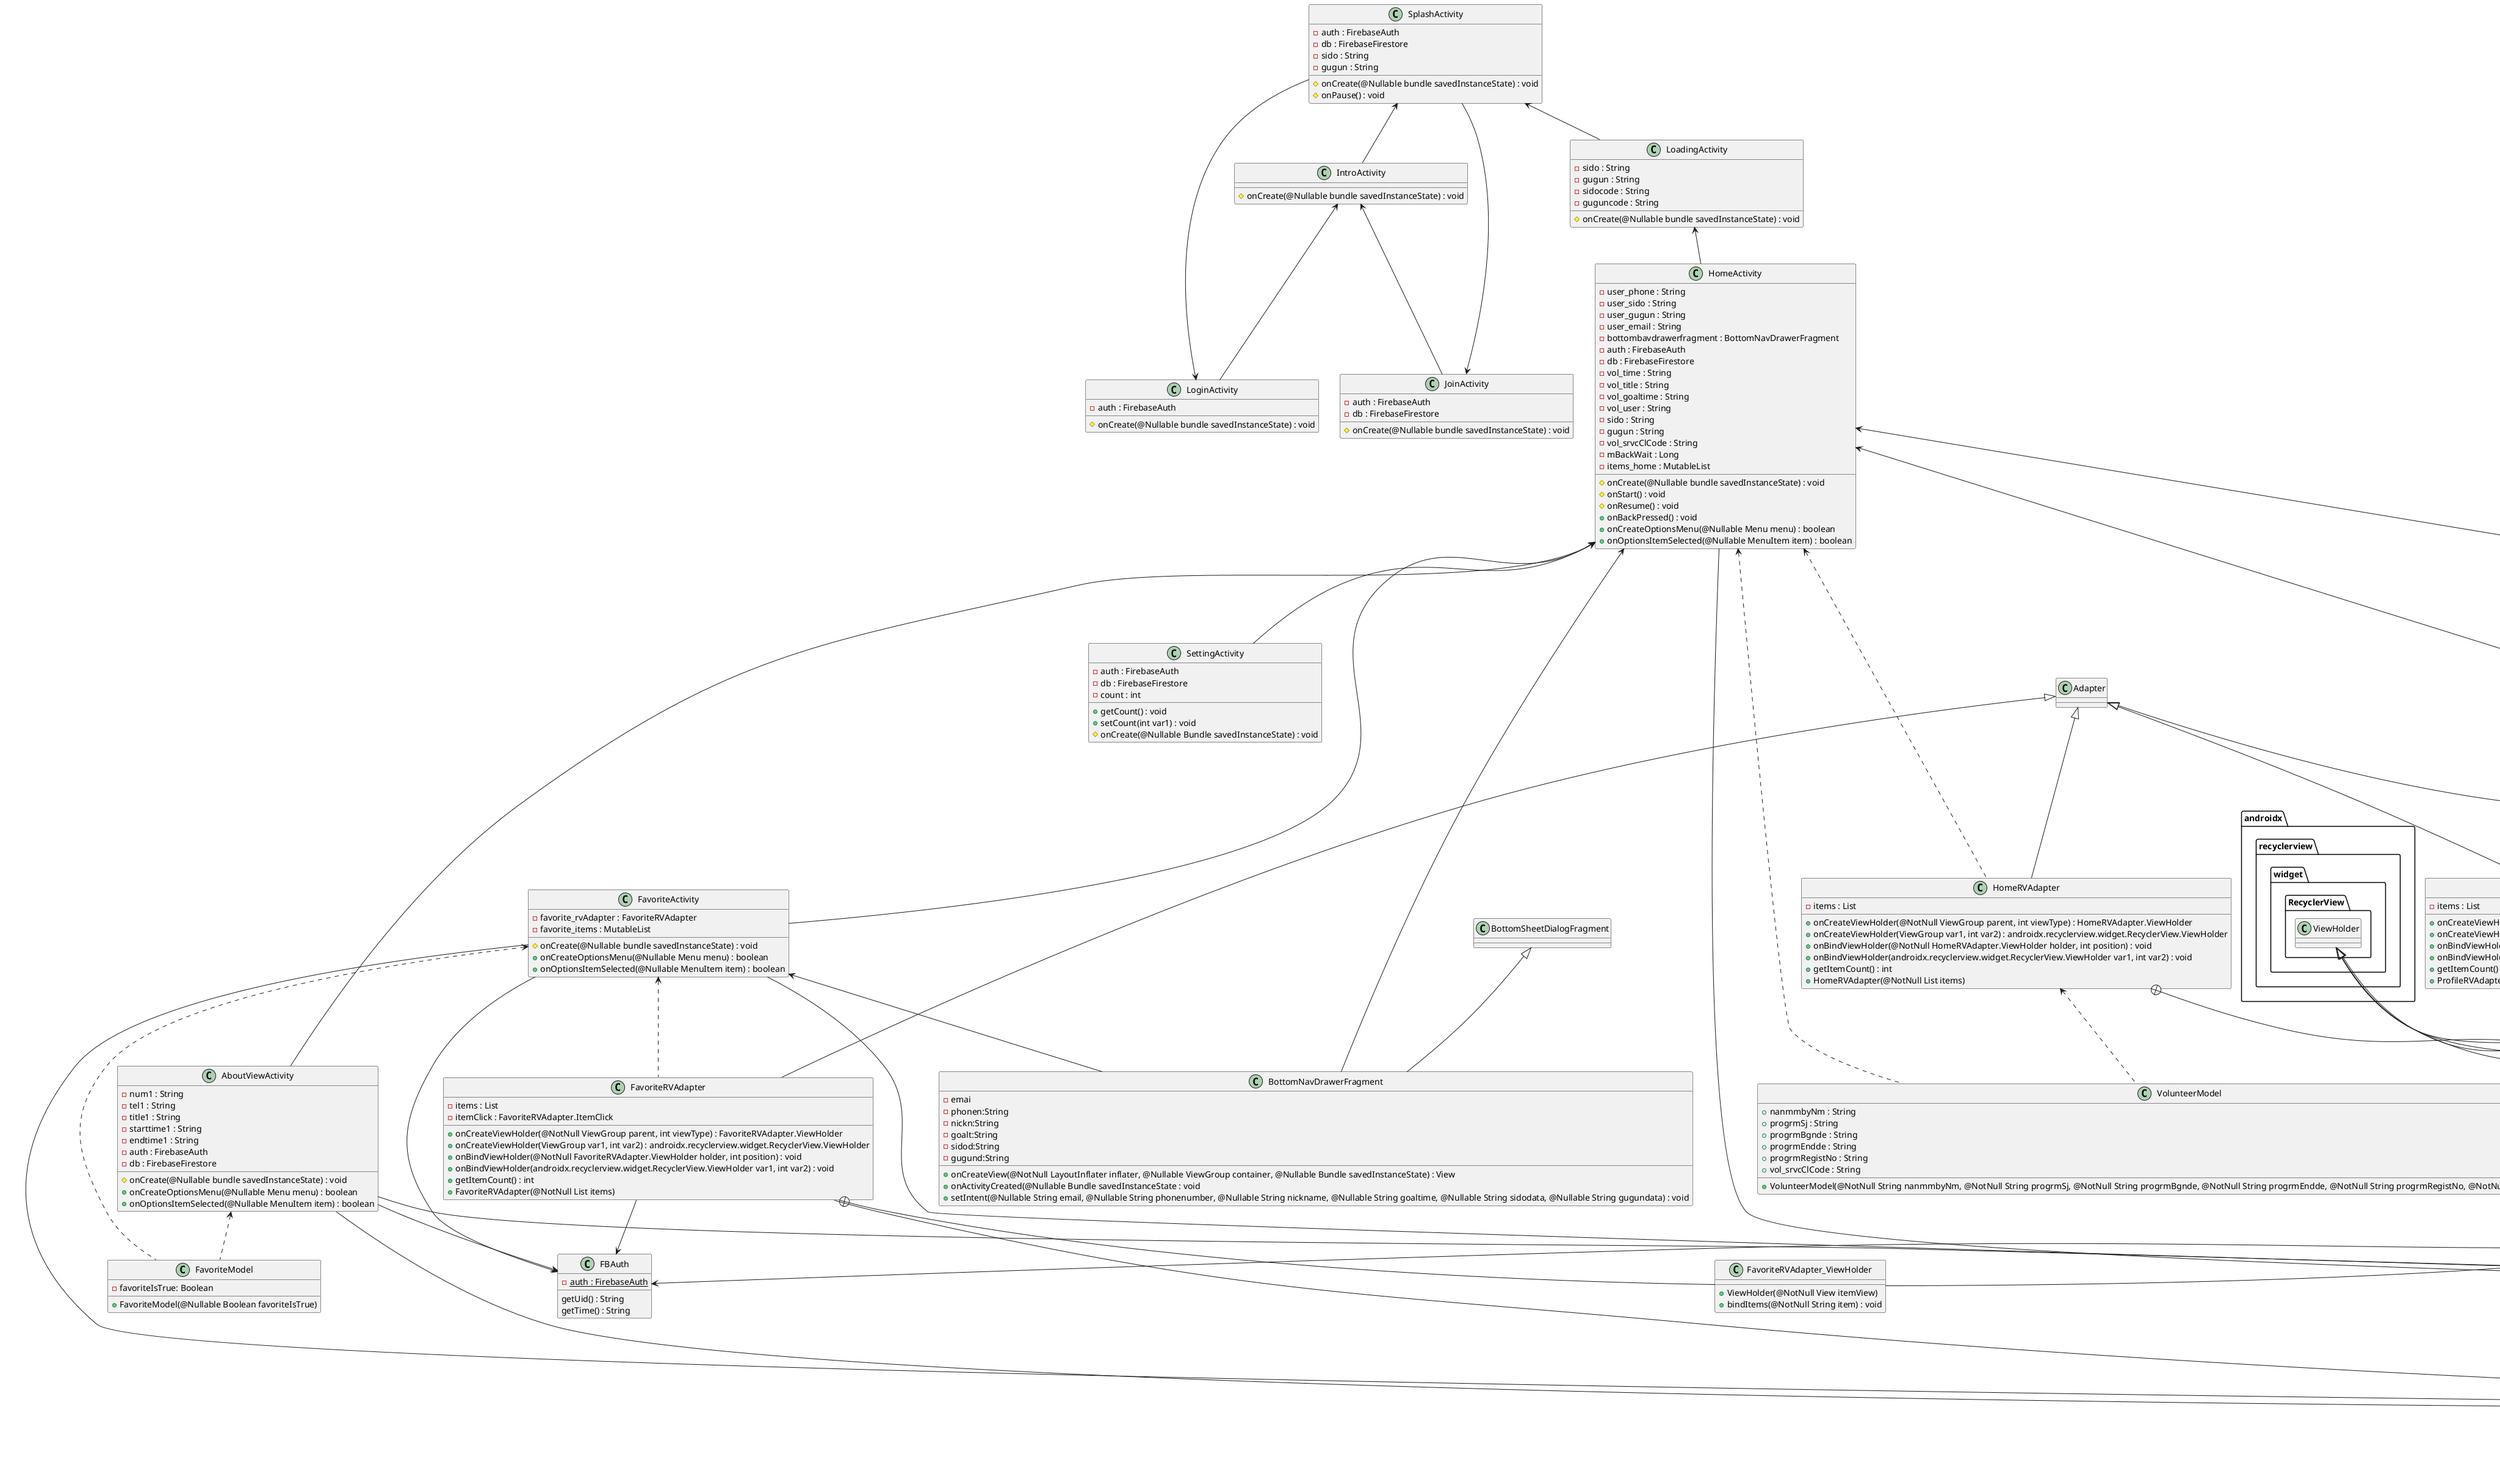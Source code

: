 @@ -0,0 +1,281 @@
@startuml
'https://plantuml.com/class-diagram

SplashActivity <-- IntroActivity
SplashActivity <-- LoadingActivity
LoadingActivity <-- HomeActivity
IntroActivity <-- LoginActivity
IntroActivity <-- JoinActivity
LoginActivity <-- SplashActivity
JoinActivity <-- SplashActivity
HomeActivity <-- ProfileActivity
HomeActivity <-- AboutViewActivity
HomeActivity <-- CommActivity
HomeActivity <-- FavoriteActivity
CommActivity <--> ReviewActivity
CommActivity <-- BoardWriteActivity
ReviewActivity <-- BoardWriteActivity
BoardWriteActivity <-- BoardInsideActivity
HomeActivity <-- SettingActivity

HomeActivity <..VolunteerModel
HomeRVAdapter <..VolunteerModel
AboutViewActivity <.. FavoriteModel
FavoriteActivity <.. FavoriteModel
BoardWriteActivity <..BoardModel
BoardInsideActivity <..BoardModel
CommActivity <..BoardModel
ReviewActivity <..BoardModel

HomeActivity <.. HomeRVAdapter
HomeRVAdapter +-- HomeRVAdapter_ViewHolder
ProfileActivity <.. ProfileRVAdapter
ProfileRVAdapter +-- ProfileRVAdapter_ViewHolder
FavoriteActivity <.. FavoriteRVAdapter
FavoriteRVAdapter +-- FavoriteRVAdapter_ViewHolder
CommActivity <..CommAdapter
CommAdapter +-- CommAdapter_ViewHolder

AboutViewActivity --> AnimationB
BoardWriteActivity --> AnimationB
CommActivity --> AnimationB
FavoriteActivity --> AnimationB
CommActivity --> AnimationB
HomeActivity --> AnimationB
ProfileActivity --> AnimationB
ReviewActivity --> AnimationB

HomeActivity <-- BottomNavDrawerFragment
FavoriteActivity <-- BottomNavDrawerFragment

AboutViewActivity --> FBAuth
BoardWriteActivity --> FBAuth
FavoriteRVAdapter --> FBAuth
FavoriteActivity --> FBAuth

AboutViewActivity --> FBRef
BoardWriteActivity --> FBRef
BoardInsideActivity --> FBRef
CommActivity --> FBRef
FavoriteRVAdapter --> FBRef
FavoriteActivity --> FBRef
ReviewActivity --> FBRef


class SplashActivity{
    -auth : FirebaseAuth
    -db : FirebaseFirestore
    -sido : String
    -gugun : String
    #onCreate(@Nullable bundle savedInstanceState) : void
    #onPause() : void
}

class LoadingActivity{
    -sido : String
    -gugun : String
    -sidocode : String
    -guguncode : String

    #onCreate(@Nullable bundle savedInstanceState) : void
}

class IntroActivity{
    #onCreate(@Nullable bundle savedInstanceState) : void
}

class LoginActivity {
    -auth : FirebaseAuth

    #onCreate(@Nullable bundle savedInstanceState) : void
}

class JoinActivity {
    -auth : FirebaseAuth
    -db : FirebaseFirestore

    #onCreate(@Nullable bundle savedInstanceState) : void
}

class HomeActivity{
    -user_phone : String
    -user_sido : String
    -user_gugun : String
    -user_email : String
    -bottombavdrawerfragment : BottomNavDrawerFragment
    -auth : FirebaseAuth
    -db : FirebaseFirestore
    -vol_time : String
    -vol_title : String
    -vol_goaltime : String
    -vol_user : String
    -sido : String
    -gugun : String
    -vol_srvcClCode : String
    -mBackWait : Long
    -items_home : MutableList

    #onCreate(@Nullable bundle savedInstanceState) : void
    #onStart() : void
    #onResume() : void
    +onBackPressed() : void
    +onCreateOptionsMenu(@Nullable Menu menu) : boolean
    +onOptionsItemSelected(@Nullable MenuItem item) : boolean
}

class HomeRVAdapter extends Adapter{
    -items : List

    +onCreateViewHolder(@NotNull ViewGroup parent, int viewType) : HomeRVAdapter.ViewHolder
    +onCreateViewHolder(ViewGroup var1, int var2) : androidx.recyclerview.widget.RecyclerView.ViewHolder
    +onBindViewHolder(@NotNull HomeRVAdapter.ViewHolder holder, int position) : void
    +onBindViewHolder(androidx.recyclerview.widget.RecyclerView.ViewHolder var1, int var2) : void
    +getItemCount() : int
    +HomeRVAdapter(@NotNull List items)
}

class HomeRVAdapter_ViewHolder extends androidx.recyclerview.widget.RecyclerView.ViewHolder{
    -vol_context : TextView
    -vol_area : TextView
    -vol_start : TextView
    -vol_end : TextView
    -vol_num : TextView
    -vol_srvcClCode : TextView

    +ViewHolder(@NotNull View itemView)
    +bindItems(@NotNull String item) : void
}
class VolunteerModel{
    +nanmmbyNm : String
    +progrmSj : String
    +progrmBgnde : String
    +progrmEndde : String
    +progrmRegistNo : String
    +vol_srvcClCode : String

    +VolunteerModel(@NotNull String nanmmbyNm, @NotNull String progrmSj, @NotNull String progrmBgnde, @NotNull String progrmEndde, @NotNull String progrmRegistNo, @NotNull String vol_srvcClCode)
}

class ProfileActivity {

    -pieChart : PieChart
    -voltime : String
    -voltitle : String
    -volgoaltime : String
    -usernickname : String
    -pnumber : String
    -name : String
    -email : String

    +getName() : String
    +setName(@Nullable String var1) : void
    +getEmail() : String
    +setEmail(@Nullable String var1) : void
    #onCreate(@Nullable bundle savedInstanceState) : void
    -initPieChart() : void
    -setDataToPieChart() : void
    +onOptionsItemSelected(@NotNull MenuItem item) : boolean
}

class ProfileRVAdapter extends Adapter{
    -items : List

    +onCreateViewHolder(@NotNull ViewGroup parent, int viewType) : ProfileRVAdapter.ViewHolder
    +onCreateViewHolder(ViewGroup var1, int var2) : androidx.recyclerview.widget.RecyclerView.ViewHolder
    +onBindViewHolder(@NotNull ProfileRVAdapter.ViewHolder holder, int position) : void
    +onBindViewHolder(androidx.recyclerview.widget.RecyclerView.ViewHolder var1, int var2) : void
    +getItemCount() : int
    +ProfileRVAdapter(@NotNull List items)
}

class ProfileRVAdapter_ViewHolder extends androidx.recyclerview.widget.RecyclerView.ViewHolder{
    -rv_text : TextView
    +ViewHolder(@NotNull View itemView)
    +bindItems(@NotNull String item) : void
}


class AboutViewActivity{
    -num1 : String
    -tel1 : String
    -title1 : String
    -starttime1 : String
    -endtime1 : String
    -auth : FirebaseAuth
    -db : FirebaseFirestore

    #onCreate(@Nullable bundle savedInstanceState) : void
    +onCreateOptionsMenu(@Nullable Menu menu) : boolean
    +onOptionsItemSelected(@Nullable MenuItem item) : boolean
}

class FavoriteModel{
    -favoriteIsTrue: Boolean

    +FavoriteModel(@Nullable Boolean favoriteIsTrue)
}

class FavoriteActivity{
    -favorite_rvAdapter : FavoriteRVAdapter
    -favorite_items : MutableList

    #onCreate(@Nullable bundle savedInstanceState) : void
    +onCreateOptionsMenu(@Nullable Menu menu) : boolean
    +onOptionsItemSelected(@Nullable MenuItem item) : boolean
}

class FavoriteRVAdapter extends Adapter{
    -items : List
    -itemClick : FavoriteRVAdapter.ItemClick
    +onCreateViewHolder(@NotNull ViewGroup parent, int viewType) : FavoriteRVAdapter.ViewHolder
    +onCreateViewHolder(ViewGroup var1, int var2) : androidx.recyclerview.widget.RecyclerView.ViewHolder
    +onBindViewHolder(@NotNull FavoriteRVAdapter.ViewHolder holder, int position) : void
    +onBindViewHolder(androidx.recyclerview.widget.RecyclerView.ViewHolder var1, int var2) : void
    +getItemCount() : int
    +FavoriteRVAdapter(@NotNull List items)
}

class FavoriteRVAdapter_ViewHolder extends androidx.recyclerview.widget.RecyclerView.ViewHolder{
    +ViewHolder(@NotNull View itemView)
    +bindItems(@NotNull String item) : void
}


class CommActivity implements OnNavigationItemSelectedListener{
    -boardDataList : List
    -boardKeyList : List
    -commRVAdapter : CommAdapter
    -setDrawr : boolean
    -nickname : String

    -getFBBoardData() : void
    +onBackPressed() : void
    +onOptionsItemSelected(@NotNull MenuItem item) : boolean
    +onCreateOptionsMenu(@Nullable Menu menu) : boolean
    +onNavigationItemSelected(@NotNull MenuItem item) : boolean
    #onStart() : void
    #onCreate(@Nullable Bundle savedInstanceState) : void
    +setNickname(@Nullable String var1) : void
    +getNickname() : String
}

class BoardInsideActivity {
    -binding : ActivityBoardInsideBinding
    -key : String
    #onCreate(@Nullable Bundle savedInstanceState)
    -getBoardData(String key, boolean isreview)
}

class BoardModel{
    -title: String
    -content: String
    -uid: String
    -time: String
    -nickname: String
    +BoardModel(@NotNull String title, @NotNull String content, @NotNull String uid, @NotNull String time, @NotNull String nickname)
}
class BoardWriteActivity {
    -nickname : String
    #onCreate(@Nullable Bundle savedInstanceState) : void
    #onStart() : void
    +onOptionsItemSelected(@NotNull MenuItem item) : boolean

}


class CommAdapter extends Adapter{
    -items : List

    +onCreateViewHolder(@NotNull ViewGroup parent, int viewType) : CommAdapter.ViewHolder
    +onCreateViewHolder(ViewGroup var1, int var2) : androidx.recyclerview.widget.RecyclerView.ViewHolder
    +onBindViewHolder(@NotNull CommAdapter.ViewHolder holder, int position) : void
    +onBindViewHolder(androidx.recyclerview.widget.RecyclerView.ViewHolder var1, int var2) : void
    +getItemCount() : int
    +CommAdapter(@NotNull List items)
}

class CommAdapter_ViewHolder extends androidx.recyclerview.widget.RecyclerView.ViewHolder{
    -contents : TextView
    -title : TextView
    -nickname : TextView
    -time : TextView
    +ViewHolder(@NotNull View itemView)
    +bindItems(@NotNull String item) : void
}


class ReviewActivity  implements OnNavigationItemSelectedListener{
    -boardDataList : List
    -boardKeyList : List
    -commRVAdapter : CommAdapter
    -setDrawr : boolean
    -nickname : String

    -getFBBoardData() : void
    +onBackPressed() : void
    +onOptionsItemSelected(@NotNull MenuItem item) : boolean
    +onCreateOptionsMenu(@Nullable Menu menu) : boolean
    +onNavigationItemSelected(@NotNull MenuItem item) : boolean
    #onStart() : void
    #onCreate(@Nullable Bundle savedInstanceState) : void
    +setNickname(@Nullable String var1) : void
    +getNickname() : String
}

class SettingActivity{
    -auth : FirebaseAuth
    -db : FirebaseFirestore
    -count : int

    +getCount() : void
    +setCount(int var1) : void
    #onCreate(@Nullable Bundle savedInstanceState) : void
}

class AnimationB {
    -{static}OnVisibilityChangedListener addVisibilityChanged = (OnVisibilityChangedListener)(new OnVisibilityChangedListener()
    -{static}AnimationB.Companion Companion = new AnimationB.Companion((DefaultConstructorMarker)null)
}

class FBAuth {
    -{static}auth : FirebaseAuth
    getUid() : String
    getTime() : String
}
class FBRef {
    -{static}auth : FirebaseAuth
}

class BottomNavDrawerFragment extends BottomSheetDialogFragment {
   -emai
   -phonen:String
   -nickn:String
   -goalt:String
   -sidod:String
   -gugund:String

    +onCreateView(@NotNull LayoutInflater inflater, @Nullable ViewGroup container, @Nullable Bundle savedInstanceState) : View
    +onActivityCreated(@Nullable Bundle savedInstanceState : void
    +setIntent(@Nullable String email, @Nullable String phonenumber, @Nullable String nickname, @Nullable String goaltime, @Nullable String sidodata, @Nullable String gugundata) : void
}








@enduml